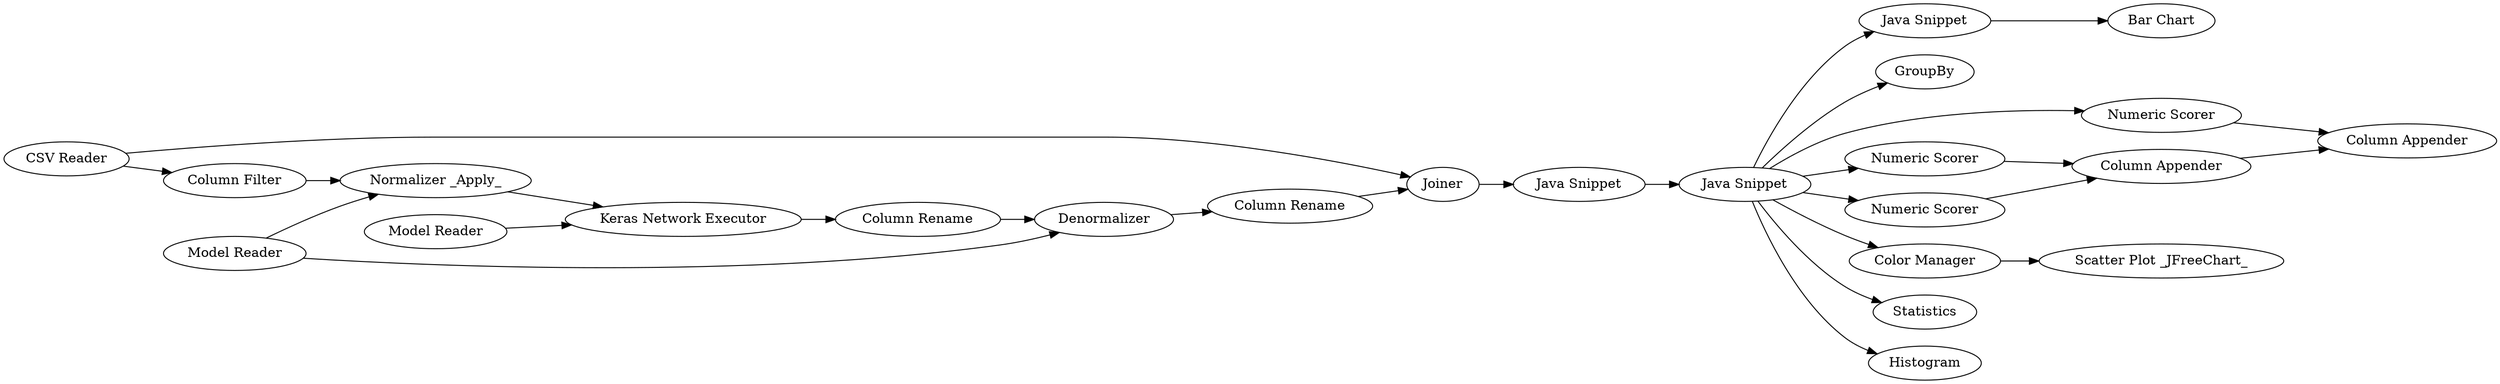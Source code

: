 digraph {
	62 -> 65
	63 -> 27
	57 -> 58
	3 -> 34
	3 -> 44
	3 -> 42
	23 -> 26
	64 -> 23
	43 -> 69
	3 -> 57
	3 -> 43
	26 -> 27
	63 -> 29
	27 -> 30
	44 -> 68
	42 -> 69
	29 -> 23
	3 -> 60
	65 -> 32
	41 -> 29
	69 -> 68
	32 -> 3
	3 -> 51
	30 -> 65
	62 -> 41
	3 -> 61
	60 -> 59
	27 [label=Denormalizer]
	57 [label="Java Snippet"]
	26 [label="Column Rename"]
	58 [label="Bar Chart"]
	3 [label="Java Snippet"]
	64 [label="Model Reader"]
	41 [label="Column Filter"]
	51 [label=Statistics]
	59 [label="Scatter Plot _JFreeChart_"]
	30 [label="Column Rename"]
	42 [label="Numeric Scorer"]
	68 [label="Column Appender"]
	23 [label="Keras Network Executor"]
	61 [label=Histogram]
	63 [label="Model Reader"]
	60 [label="Color Manager"]
	43 [label="Numeric Scorer"]
	44 [label="Numeric Scorer"]
	34 [label=GroupBy]
	62 [label="CSV Reader"]
	29 [label="Normalizer _Apply_"]
	65 [label=Joiner]
	69 [label="Column Appender"]
	32 [label="Java Snippet"]
	rankdir=LR
}
